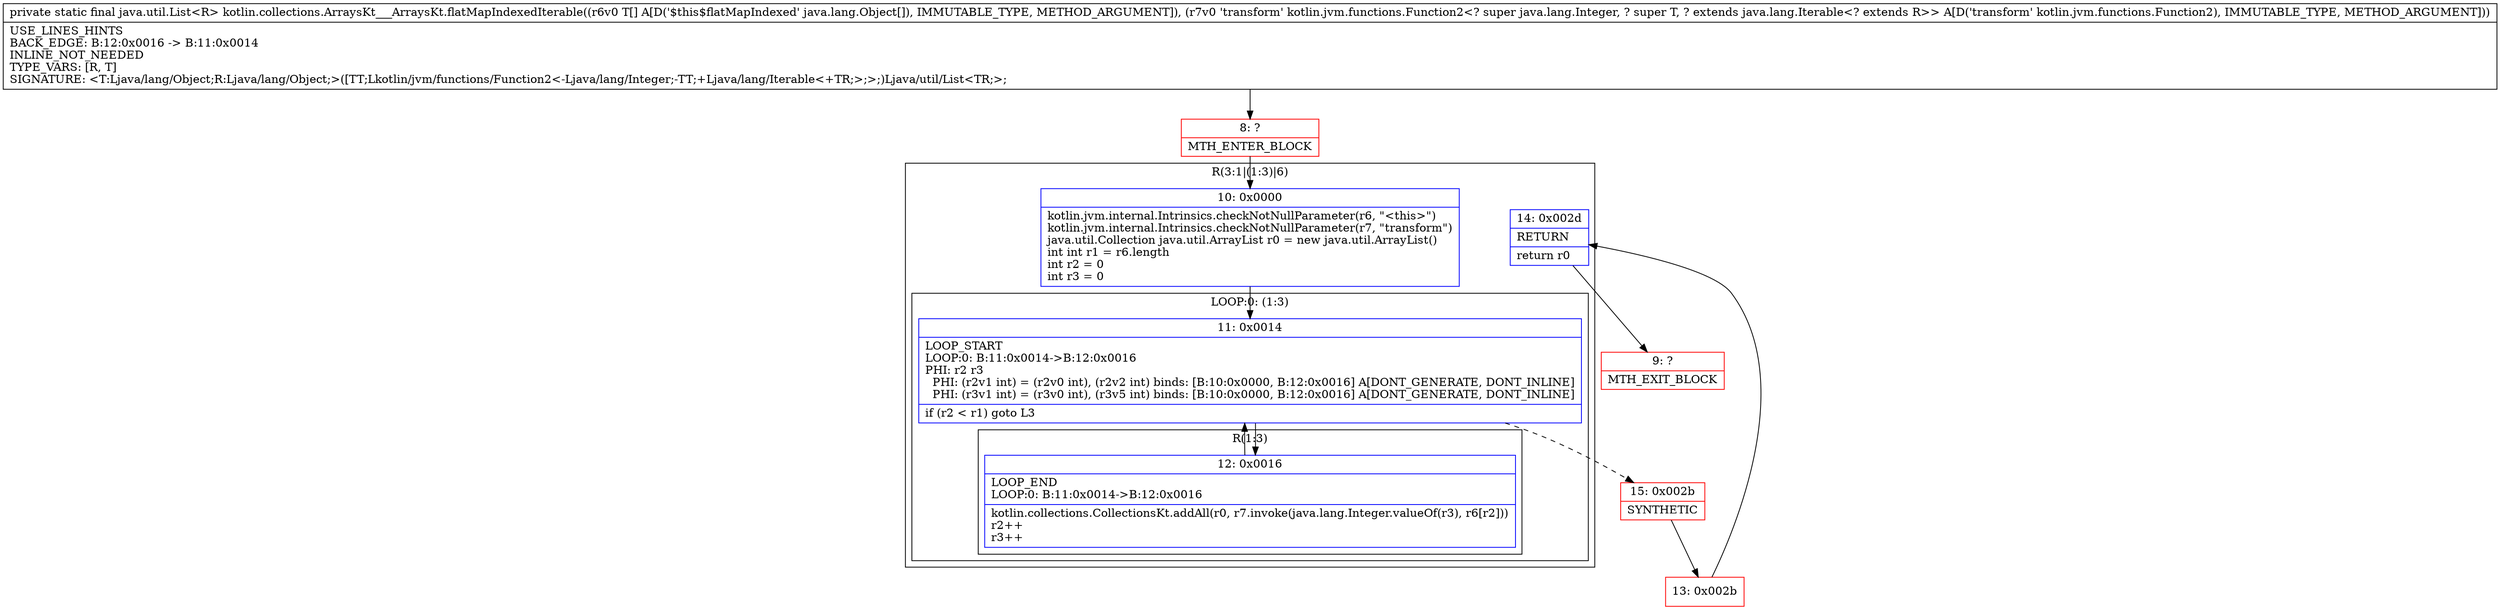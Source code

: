 digraph "CFG forkotlin.collections.ArraysKt___ArraysKt.flatMapIndexedIterable([Ljava\/lang\/Object;Lkotlin\/jvm\/functions\/Function2;)Ljava\/util\/List;" {
subgraph cluster_Region_2090949415 {
label = "R(3:1|(1:3)|6)";
node [shape=record,color=blue];
Node_10 [shape=record,label="{10\:\ 0x0000|kotlin.jvm.internal.Intrinsics.checkNotNullParameter(r6, \"\<this\>\")\lkotlin.jvm.internal.Intrinsics.checkNotNullParameter(r7, \"transform\")\ljava.util.Collection java.util.ArrayList r0 = new java.util.ArrayList()\lint int r1 = r6.length\lint r2 = 0\lint r3 = 0\l}"];
subgraph cluster_LoopRegion_32885447 {
label = "LOOP:0: (1:3)";
node [shape=record,color=blue];
Node_11 [shape=record,label="{11\:\ 0x0014|LOOP_START\lLOOP:0: B:11:0x0014\-\>B:12:0x0016\lPHI: r2 r3 \l  PHI: (r2v1 int) = (r2v0 int), (r2v2 int) binds: [B:10:0x0000, B:12:0x0016] A[DONT_GENERATE, DONT_INLINE]\l  PHI: (r3v1 int) = (r3v0 int), (r3v5 int) binds: [B:10:0x0000, B:12:0x0016] A[DONT_GENERATE, DONT_INLINE]\l|if (r2 \< r1) goto L3\l}"];
subgraph cluster_Region_278344615 {
label = "R(1:3)";
node [shape=record,color=blue];
Node_12 [shape=record,label="{12\:\ 0x0016|LOOP_END\lLOOP:0: B:11:0x0014\-\>B:12:0x0016\l|kotlin.collections.CollectionsKt.addAll(r0, r7.invoke(java.lang.Integer.valueOf(r3), r6[r2]))\lr2++\lr3++\l}"];
}
}
Node_14 [shape=record,label="{14\:\ 0x002d|RETURN\l|return r0\l}"];
}
Node_8 [shape=record,color=red,label="{8\:\ ?|MTH_ENTER_BLOCK\l}"];
Node_15 [shape=record,color=red,label="{15\:\ 0x002b|SYNTHETIC\l}"];
Node_13 [shape=record,color=red,label="{13\:\ 0x002b}"];
Node_9 [shape=record,color=red,label="{9\:\ ?|MTH_EXIT_BLOCK\l}"];
MethodNode[shape=record,label="{private static final java.util.List\<R\> kotlin.collections.ArraysKt___ArraysKt.flatMapIndexedIterable((r6v0 T[] A[D('$this$flatMapIndexed' java.lang.Object[]), IMMUTABLE_TYPE, METHOD_ARGUMENT]), (r7v0 'transform' kotlin.jvm.functions.Function2\<? super java.lang.Integer, ? super T, ? extends java.lang.Iterable\<? extends R\>\> A[D('transform' kotlin.jvm.functions.Function2), IMMUTABLE_TYPE, METHOD_ARGUMENT]))  | USE_LINES_HINTS\lBACK_EDGE: B:12:0x0016 \-\> B:11:0x0014\lINLINE_NOT_NEEDED\lTYPE_VARS: [R, T]\lSIGNATURE: \<T:Ljava\/lang\/Object;R:Ljava\/lang\/Object;\>([TT;Lkotlin\/jvm\/functions\/Function2\<\-Ljava\/lang\/Integer;\-TT;+Ljava\/lang\/Iterable\<+TR;\>;\>;)Ljava\/util\/List\<TR;\>;\l}"];
MethodNode -> Node_8;Node_10 -> Node_11;
Node_11 -> Node_12;
Node_11 -> Node_15[style=dashed];
Node_12 -> Node_11;
Node_14 -> Node_9;
Node_8 -> Node_10;
Node_15 -> Node_13;
Node_13 -> Node_14;
}


